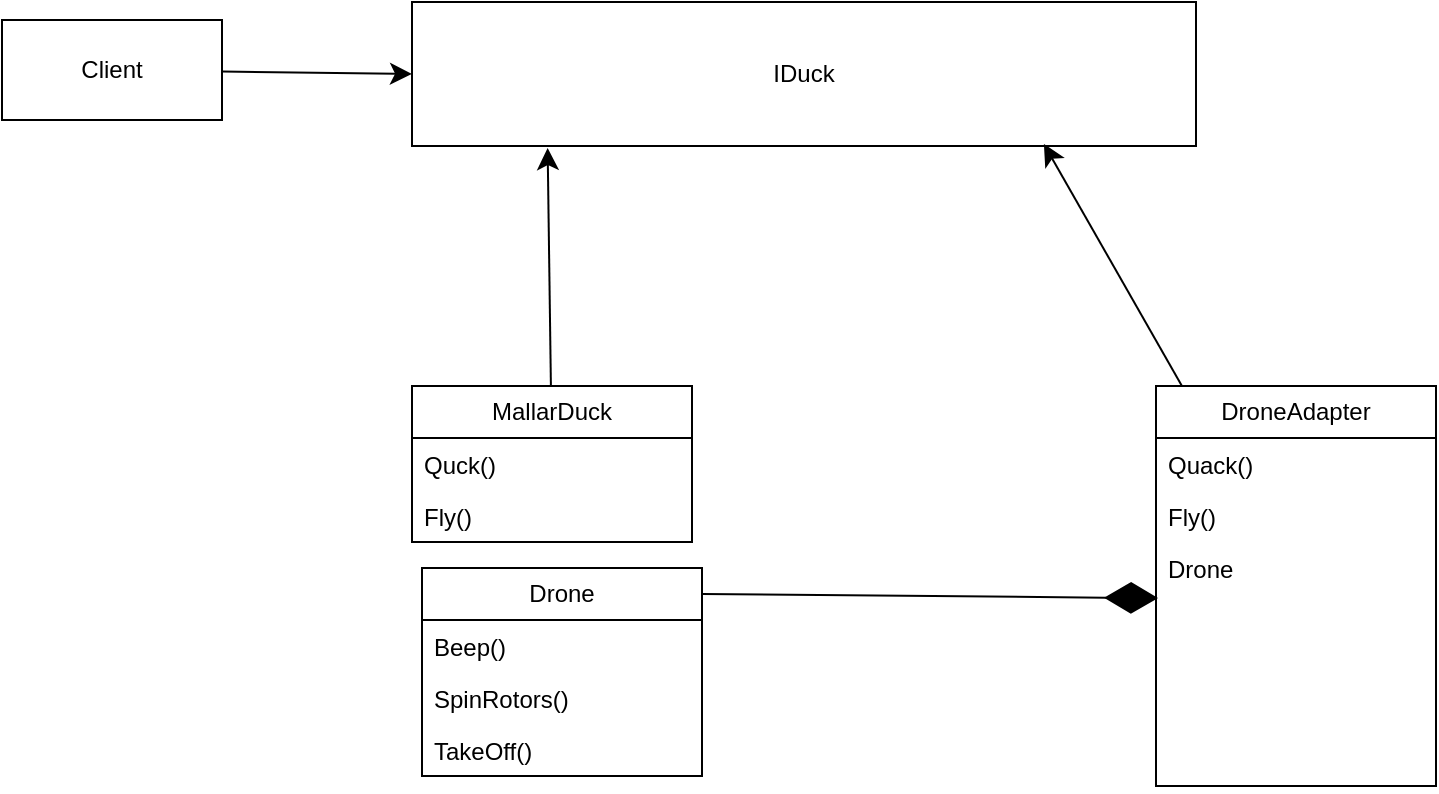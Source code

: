 <mxfile version="26.0.5">
  <diagram name="Page-1" id="nOZ05OA3yWBOvBa_NTWG">
    <mxGraphModel dx="848" dy="2395" grid="0" gridSize="10" guides="1" tooltips="1" connect="1" arrows="1" fold="1" page="0" pageScale="1" pageWidth="850" pageHeight="1100" math="0" shadow="0">
      <root>
        <mxCell id="0" />
        <mxCell id="1" parent="0" />
        <mxCell id="vHa2xqBBrIYWRE3_gEBU-23" value="IDuck" style="html=1;whiteSpace=wrap;" vertex="1" parent="1">
          <mxGeometry x="213" y="-1043" width="392" height="72" as="geometry" />
        </mxCell>
        <mxCell id="vHa2xqBBrIYWRE3_gEBU-24" value="MallarDuck" style="swimlane;fontStyle=0;childLayout=stackLayout;horizontal=1;startSize=26;fillColor=none;horizontalStack=0;resizeParent=1;resizeParentMax=0;resizeLast=0;collapsible=1;marginBottom=0;whiteSpace=wrap;html=1;" vertex="1" parent="1">
          <mxGeometry x="213" y="-851" width="140" height="78" as="geometry" />
        </mxCell>
        <mxCell id="vHa2xqBBrIYWRE3_gEBU-25" value="Quck()" style="text;strokeColor=none;fillColor=none;align=left;verticalAlign=top;spacingLeft=4;spacingRight=4;overflow=hidden;rotatable=0;points=[[0,0.5],[1,0.5]];portConstraint=eastwest;whiteSpace=wrap;html=1;" vertex="1" parent="vHa2xqBBrIYWRE3_gEBU-24">
          <mxGeometry y="26" width="140" height="26" as="geometry" />
        </mxCell>
        <mxCell id="vHa2xqBBrIYWRE3_gEBU-26" value="Fly()" style="text;strokeColor=none;fillColor=none;align=left;verticalAlign=top;spacingLeft=4;spacingRight=4;overflow=hidden;rotatable=0;points=[[0,0.5],[1,0.5]];portConstraint=eastwest;whiteSpace=wrap;html=1;" vertex="1" parent="vHa2xqBBrIYWRE3_gEBU-24">
          <mxGeometry y="52" width="140" height="26" as="geometry" />
        </mxCell>
        <mxCell id="vHa2xqBBrIYWRE3_gEBU-28" value="DroneAdapter" style="swimlane;fontStyle=0;childLayout=stackLayout;horizontal=1;startSize=26;fillColor=none;horizontalStack=0;resizeParent=1;resizeParentMax=0;resizeLast=0;collapsible=1;marginBottom=0;whiteSpace=wrap;html=1;" vertex="1" parent="1">
          <mxGeometry x="585" y="-851" width="140" height="200" as="geometry" />
        </mxCell>
        <mxCell id="vHa2xqBBrIYWRE3_gEBU-29" value="Quack()" style="text;strokeColor=none;fillColor=none;align=left;verticalAlign=top;spacingLeft=4;spacingRight=4;overflow=hidden;rotatable=0;points=[[0,0.5],[1,0.5]];portConstraint=eastwest;whiteSpace=wrap;html=1;" vertex="1" parent="vHa2xqBBrIYWRE3_gEBU-28">
          <mxGeometry y="26" width="140" height="26" as="geometry" />
        </mxCell>
        <mxCell id="vHa2xqBBrIYWRE3_gEBU-30" value="Fly()" style="text;strokeColor=none;fillColor=none;align=left;verticalAlign=top;spacingLeft=4;spacingRight=4;overflow=hidden;rotatable=0;points=[[0,0.5],[1,0.5]];portConstraint=eastwest;whiteSpace=wrap;html=1;" vertex="1" parent="vHa2xqBBrIYWRE3_gEBU-28">
          <mxGeometry y="52" width="140" height="26" as="geometry" />
        </mxCell>
        <mxCell id="vHa2xqBBrIYWRE3_gEBU-31" value="Drone" style="text;strokeColor=none;fillColor=none;align=left;verticalAlign=top;spacingLeft=4;spacingRight=4;overflow=hidden;rotatable=0;points=[[0,0.5],[1,0.5]];portConstraint=eastwest;whiteSpace=wrap;html=1;" vertex="1" parent="vHa2xqBBrIYWRE3_gEBU-28">
          <mxGeometry y="78" width="140" height="122" as="geometry" />
        </mxCell>
        <mxCell id="vHa2xqBBrIYWRE3_gEBU-32" style="edgeStyle=none;curved=1;rounded=0;orthogonalLoop=1;jettySize=auto;html=1;entryX=0.173;entryY=1.014;entryDx=0;entryDy=0;entryPerimeter=0;fontSize=12;startSize=8;endSize=8;" edge="1" parent="1" source="vHa2xqBBrIYWRE3_gEBU-24" target="vHa2xqBBrIYWRE3_gEBU-23">
          <mxGeometry relative="1" as="geometry" />
        </mxCell>
        <mxCell id="vHa2xqBBrIYWRE3_gEBU-33" style="edgeStyle=none;curved=1;rounded=0;orthogonalLoop=1;jettySize=auto;html=1;entryX=0.806;entryY=0.986;entryDx=0;entryDy=0;entryPerimeter=0;fontSize=12;startSize=8;endSize=8;" edge="1" parent="1" source="vHa2xqBBrIYWRE3_gEBU-28" target="vHa2xqBBrIYWRE3_gEBU-23">
          <mxGeometry relative="1" as="geometry" />
        </mxCell>
        <mxCell id="vHa2xqBBrIYWRE3_gEBU-34" value="Drone" style="swimlane;fontStyle=0;childLayout=stackLayout;horizontal=1;startSize=26;fillColor=none;horizontalStack=0;resizeParent=1;resizeParentMax=0;resizeLast=0;collapsible=1;marginBottom=0;whiteSpace=wrap;html=1;" vertex="1" parent="1">
          <mxGeometry x="218" y="-760" width="140" height="104" as="geometry" />
        </mxCell>
        <mxCell id="vHa2xqBBrIYWRE3_gEBU-35" value="Beep()" style="text;strokeColor=none;fillColor=none;align=left;verticalAlign=top;spacingLeft=4;spacingRight=4;overflow=hidden;rotatable=0;points=[[0,0.5],[1,0.5]];portConstraint=eastwest;whiteSpace=wrap;html=1;" vertex="1" parent="vHa2xqBBrIYWRE3_gEBU-34">
          <mxGeometry y="26" width="140" height="26" as="geometry" />
        </mxCell>
        <mxCell id="vHa2xqBBrIYWRE3_gEBU-36" value="SpinRotors()" style="text;strokeColor=none;fillColor=none;align=left;verticalAlign=top;spacingLeft=4;spacingRight=4;overflow=hidden;rotatable=0;points=[[0,0.5],[1,0.5]];portConstraint=eastwest;whiteSpace=wrap;html=1;" vertex="1" parent="vHa2xqBBrIYWRE3_gEBU-34">
          <mxGeometry y="52" width="140" height="26" as="geometry" />
        </mxCell>
        <mxCell id="vHa2xqBBrIYWRE3_gEBU-37" value="TakeOff()" style="text;strokeColor=none;fillColor=none;align=left;verticalAlign=top;spacingLeft=4;spacingRight=4;overflow=hidden;rotatable=0;points=[[0,0.5],[1,0.5]];portConstraint=eastwest;whiteSpace=wrap;html=1;" vertex="1" parent="vHa2xqBBrIYWRE3_gEBU-34">
          <mxGeometry y="78" width="140" height="26" as="geometry" />
        </mxCell>
        <mxCell id="vHa2xqBBrIYWRE3_gEBU-38" value="" style="endArrow=diamondThin;endFill=1;endSize=24;html=1;rounded=0;fontSize=12;curved=1;entryX=0.007;entryY=0.23;entryDx=0;entryDy=0;entryPerimeter=0;" edge="1" parent="1" target="vHa2xqBBrIYWRE3_gEBU-31">
          <mxGeometry width="160" relative="1" as="geometry">
            <mxPoint x="358" y="-747" as="sourcePoint" />
            <mxPoint x="518" y="-747" as="targetPoint" />
          </mxGeometry>
        </mxCell>
        <mxCell id="vHa2xqBBrIYWRE3_gEBU-40" style="edgeStyle=none;curved=1;rounded=0;orthogonalLoop=1;jettySize=auto;html=1;entryX=0;entryY=0.5;entryDx=0;entryDy=0;fontSize=12;startSize=8;endSize=8;" edge="1" parent="1" source="vHa2xqBBrIYWRE3_gEBU-39" target="vHa2xqBBrIYWRE3_gEBU-23">
          <mxGeometry relative="1" as="geometry" />
        </mxCell>
        <mxCell id="vHa2xqBBrIYWRE3_gEBU-39" value="Client" style="html=1;whiteSpace=wrap;" vertex="1" parent="1">
          <mxGeometry x="8" y="-1034" width="110" height="50" as="geometry" />
        </mxCell>
      </root>
    </mxGraphModel>
  </diagram>
</mxfile>

